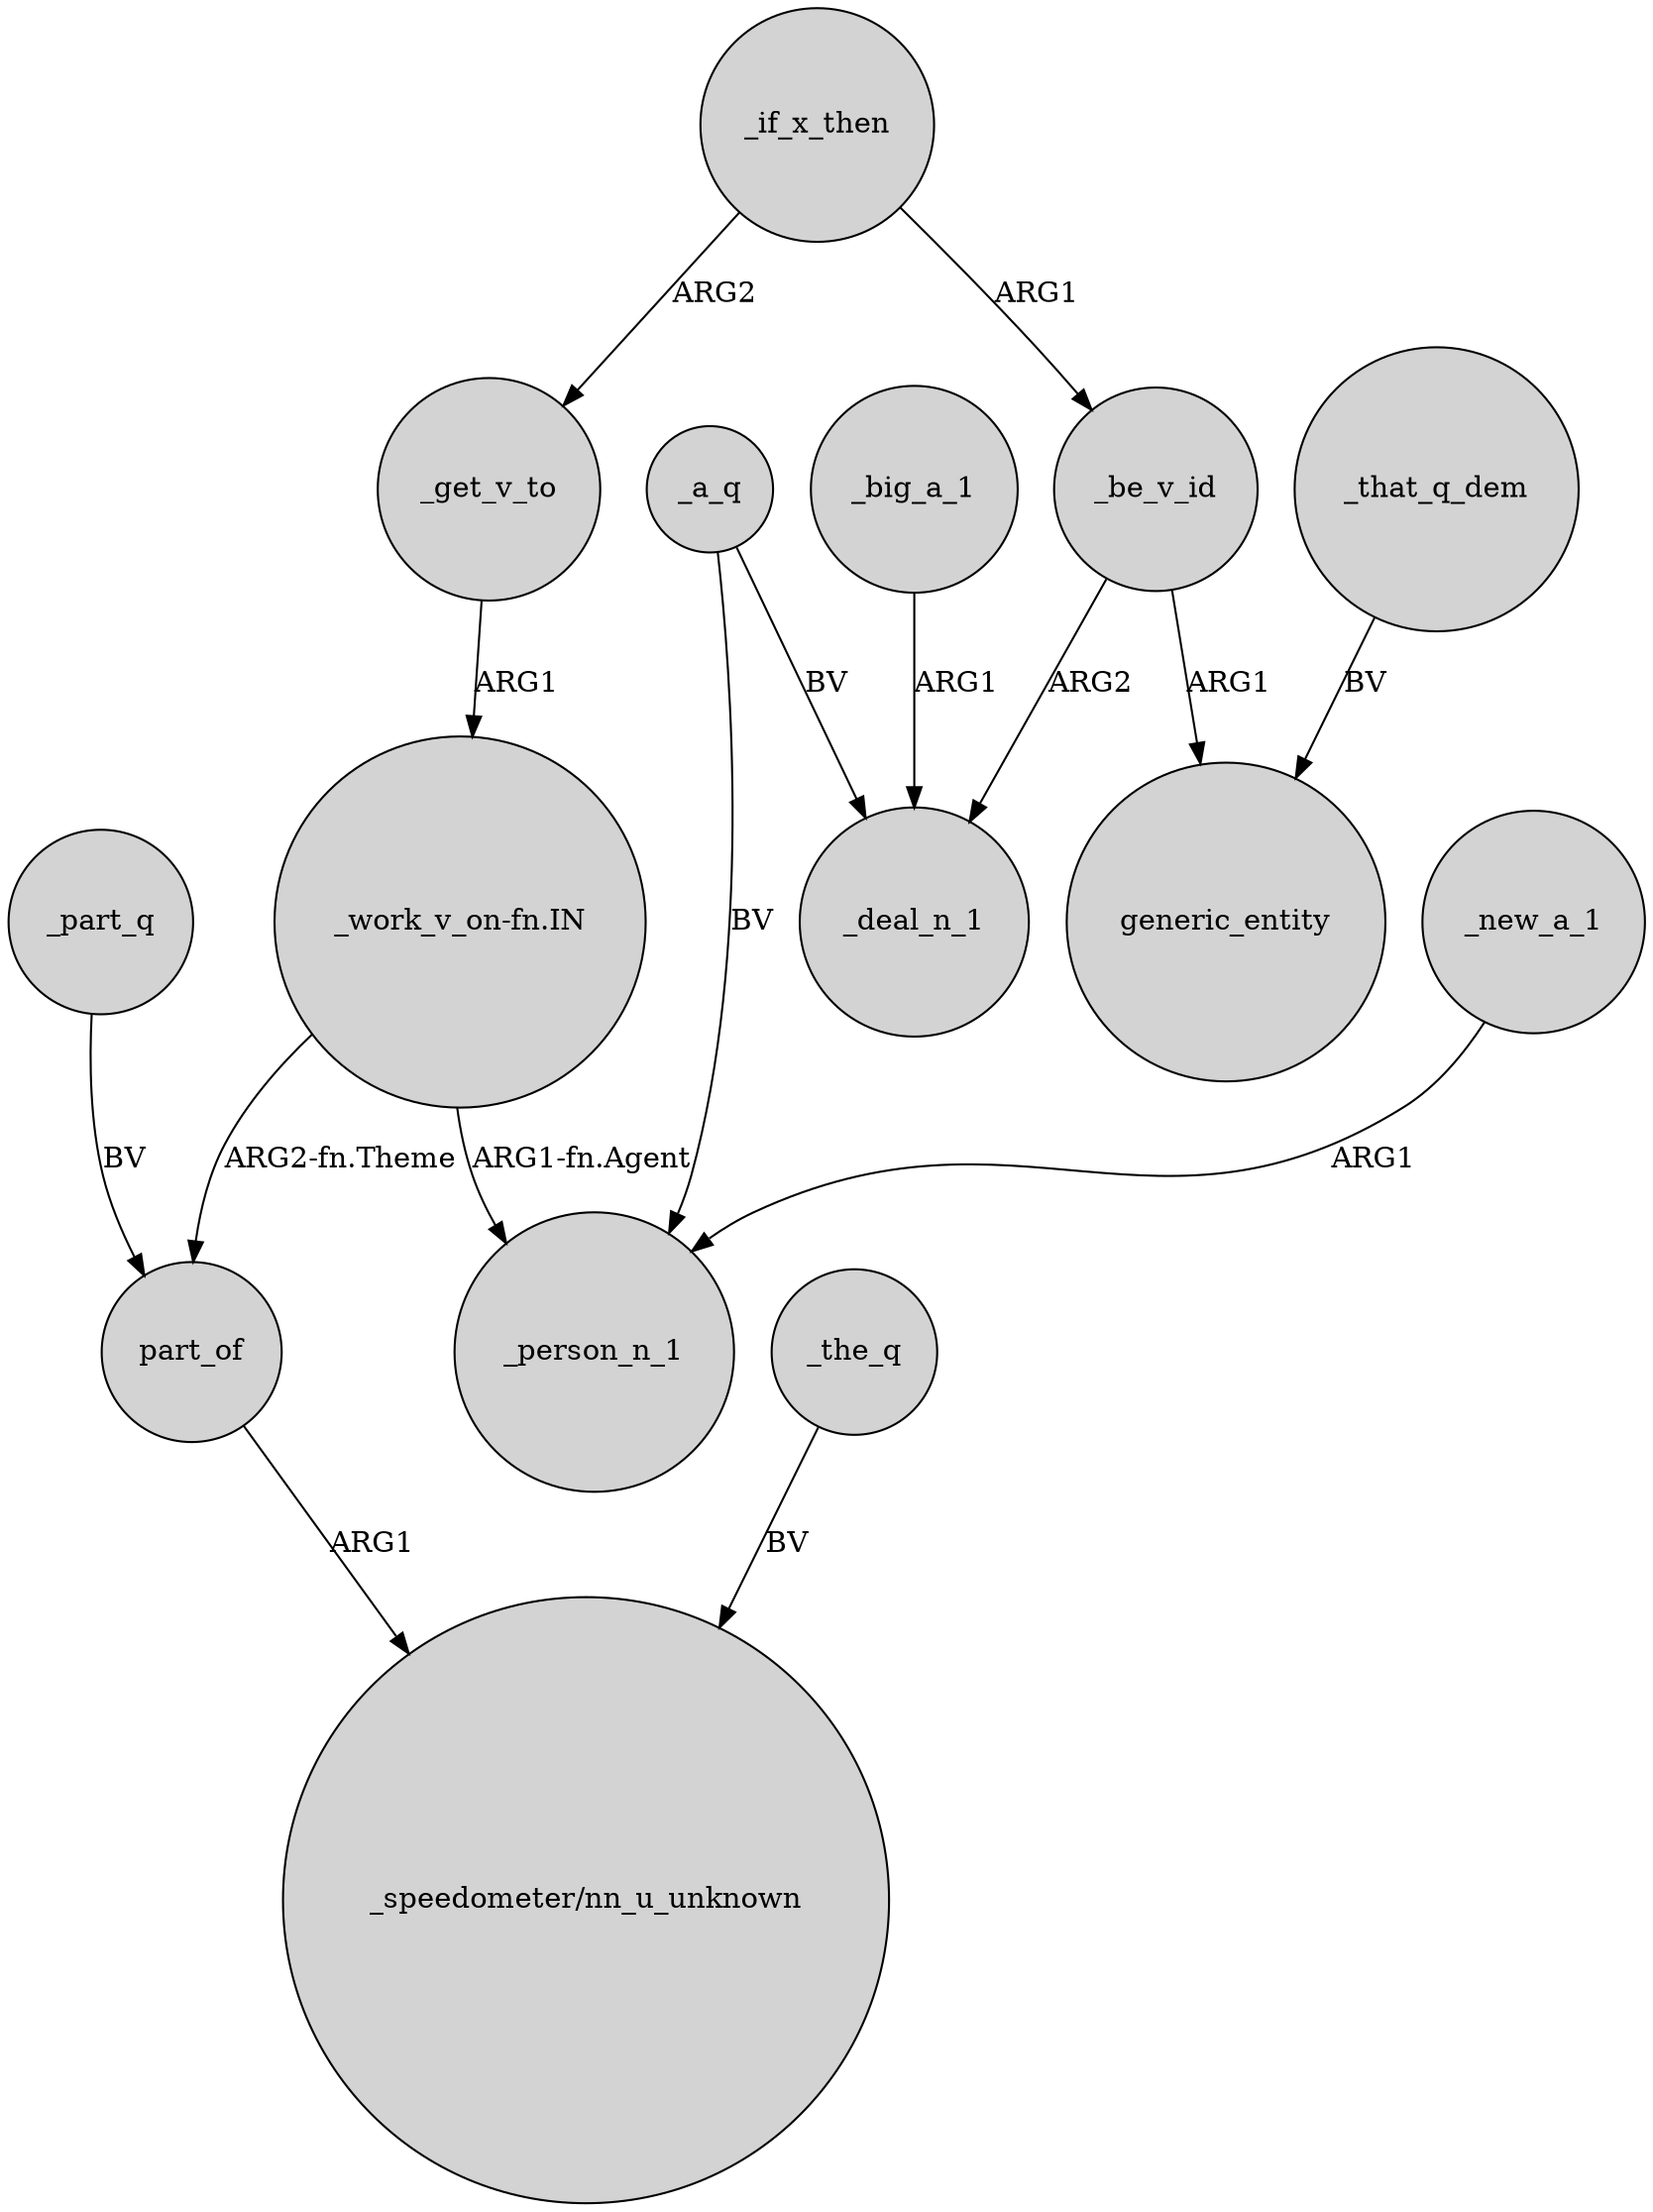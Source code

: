 digraph {
	node [shape=circle style=filled]
	"_work_v_on-fn.IN" -> _person_n_1 [label="ARG1-fn.Agent"]
	_a_q -> _deal_n_1 [label=BV]
	part_of -> "_speedometer/nn_u_unknown" [label=ARG1]
	_new_a_1 -> _person_n_1 [label=ARG1]
	_if_x_then -> _be_v_id [label=ARG1]
	"_work_v_on-fn.IN" -> part_of [label="ARG2-fn.Theme"]
	_be_v_id -> generic_entity [label=ARG1]
	_be_v_id -> _deal_n_1 [label=ARG2]
	_get_v_to -> "_work_v_on-fn.IN" [label=ARG1]
	_that_q_dem -> generic_entity [label=BV]
	_big_a_1 -> _deal_n_1 [label=ARG1]
	_if_x_then -> _get_v_to [label=ARG2]
	_part_q -> part_of [label=BV]
	_the_q -> "_speedometer/nn_u_unknown" [label=BV]
	_a_q -> _person_n_1 [label=BV]
}
